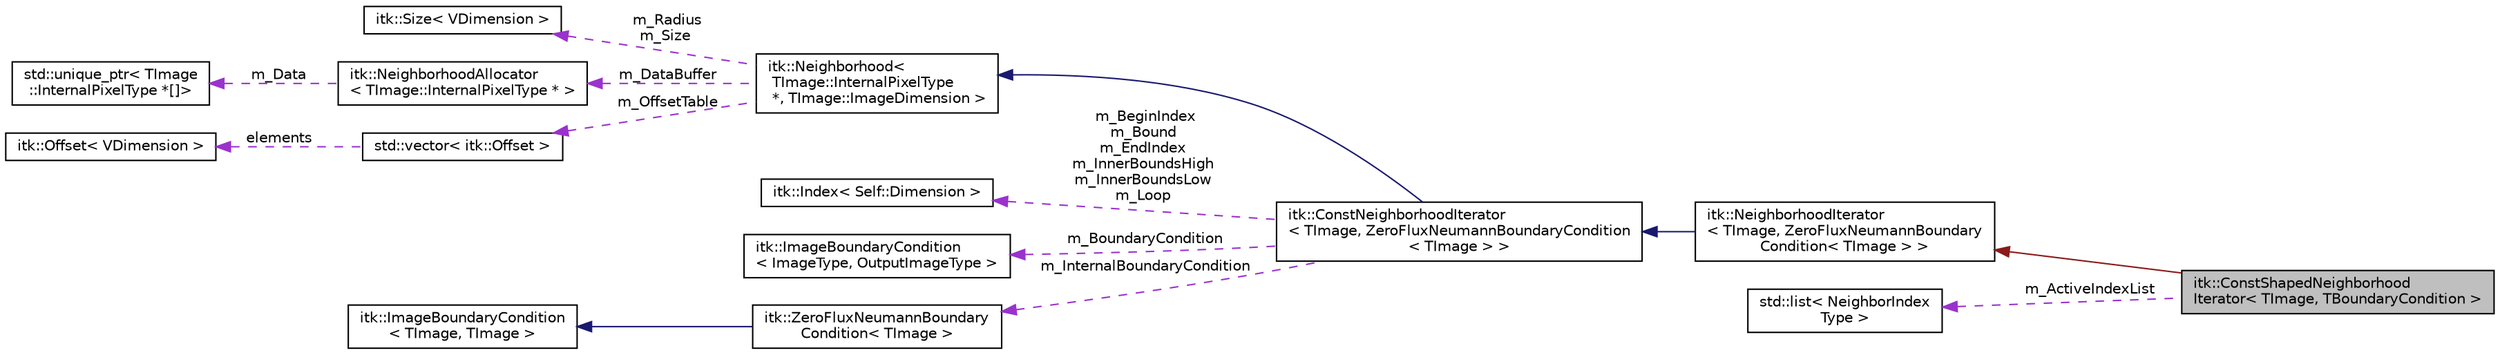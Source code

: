 digraph "itk::ConstShapedNeighborhoodIterator&lt; TImage, TBoundaryCondition &gt;"
{
 // LATEX_PDF_SIZE
  edge [fontname="Helvetica",fontsize="10",labelfontname="Helvetica",labelfontsize="10"];
  node [fontname="Helvetica",fontsize="10",shape=record];
  rankdir="LR";
  Node1 [label="itk::ConstShapedNeighborhood\lIterator\< TImage, TBoundaryCondition \>",height=0.2,width=0.4,color="black", fillcolor="grey75", style="filled", fontcolor="black",tooltip="Const version of ShapedNeighborhoodIterator, defining iteration of a local N-dimensional neighborhood..."];
  Node2 -> Node1 [dir="back",color="firebrick4",fontsize="10",style="solid",fontname="Helvetica"];
  Node2 [label="itk::NeighborhoodIterator\l\< TImage, ZeroFluxNeumannBoundary\lCondition\< TImage \> \>",height=0.2,width=0.4,color="black", fillcolor="white", style="filled",URL="$classitk_1_1NeighborhoodIterator.html",tooltip=" "];
  Node3 -> Node2 [dir="back",color="midnightblue",fontsize="10",style="solid",fontname="Helvetica"];
  Node3 [label="itk::ConstNeighborhoodIterator\l\< TImage, ZeroFluxNeumannBoundaryCondition\l\< TImage \> \>",height=0.2,width=0.4,color="black", fillcolor="white", style="filled",URL="$classitk_1_1ConstNeighborhoodIterator.html",tooltip=" "];
  Node4 -> Node3 [dir="back",color="midnightblue",fontsize="10",style="solid",fontname="Helvetica"];
  Node4 [label="itk::Neighborhood\<\l TImage::InternalPixelType\l *, TImage::ImageDimension \>",height=0.2,width=0.4,color="black", fillcolor="white", style="filled",URL="$classitk_1_1Neighborhood.html",tooltip=" "];
  Node5 -> Node4 [dir="back",color="darkorchid3",fontsize="10",style="dashed",label=" m_Radius\nm_Size" ,fontname="Helvetica"];
  Node5 [label="itk::Size\< VDimension \>",height=0.2,width=0.4,color="black", fillcolor="white", style="filled",URL="$structitk_1_1Size.html",tooltip=" "];
  Node6 -> Node4 [dir="back",color="darkorchid3",fontsize="10",style="dashed",label=" m_DataBuffer" ,fontname="Helvetica"];
  Node6 [label="itk::NeighborhoodAllocator\l\< TImage::InternalPixelType * \>",height=0.2,width=0.4,color="black", fillcolor="white", style="filled",URL="$classitk_1_1NeighborhoodAllocator.html",tooltip=" "];
  Node7 -> Node6 [dir="back",color="darkorchid3",fontsize="10",style="dashed",label=" m_Data" ,fontname="Helvetica"];
  Node7 [label="std::unique_ptr\< TImage\l::InternalPixelType *[]\>",height=0.2,width=0.4,color="black", fillcolor="white", style="filled",tooltip=" "];
  Node8 -> Node4 [dir="back",color="darkorchid3",fontsize="10",style="dashed",label=" m_OffsetTable" ,fontname="Helvetica"];
  Node8 [label="std::vector\< itk::Offset \>",height=0.2,width=0.4,color="black", fillcolor="white", style="filled",tooltip=" "];
  Node9 -> Node8 [dir="back",color="darkorchid3",fontsize="10",style="dashed",label=" elements" ,fontname="Helvetica"];
  Node9 [label="itk::Offset\< VDimension \>",height=0.2,width=0.4,color="black", fillcolor="white", style="filled",URL="$structitk_1_1Offset.html",tooltip="Represent a n-dimensional offset between two n-dimensional indexes of n-dimensional image."];
  Node10 -> Node3 [dir="back",color="darkorchid3",fontsize="10",style="dashed",label=" m_BeginIndex\nm_Bound\nm_EndIndex\nm_InnerBoundsHigh\nm_InnerBoundsLow\nm_Loop" ,fontname="Helvetica"];
  Node10 [label="itk::Index\< Self::Dimension \>",height=0.2,width=0.4,color="black", fillcolor="white", style="filled",URL="$structitk_1_1Index.html",tooltip=" "];
  Node11 -> Node3 [dir="back",color="darkorchid3",fontsize="10",style="dashed",label=" m_BoundaryCondition" ,fontname="Helvetica"];
  Node11 [label="itk::ImageBoundaryCondition\l\< ImageType, OutputImageType \>",height=0.2,width=0.4,color="black", fillcolor="white", style="filled",URL="$classitk_1_1ImageBoundaryCondition.html",tooltip=" "];
  Node12 -> Node3 [dir="back",color="darkorchid3",fontsize="10",style="dashed",label=" m_InternalBoundaryCondition" ,fontname="Helvetica"];
  Node12 [label="itk::ZeroFluxNeumannBoundary\lCondition\< TImage \>",height=0.2,width=0.4,color="black", fillcolor="white", style="filled",URL="$classitk_1_1ZeroFluxNeumannBoundaryCondition.html",tooltip=" "];
  Node13 -> Node12 [dir="back",color="midnightblue",fontsize="10",style="solid",fontname="Helvetica"];
  Node13 [label="itk::ImageBoundaryCondition\l\< TImage, TImage \>",height=0.2,width=0.4,color="black", fillcolor="white", style="filled",URL="$classitk_1_1ImageBoundaryCondition.html",tooltip=" "];
  Node14 -> Node1 [dir="back",color="darkorchid3",fontsize="10",style="dashed",label=" m_ActiveIndexList" ,fontname="Helvetica"];
  Node14 [label="std::list\< NeighborIndex\lType \>",height=0.2,width=0.4,color="black", fillcolor="white", style="filled",tooltip=" "];
}
